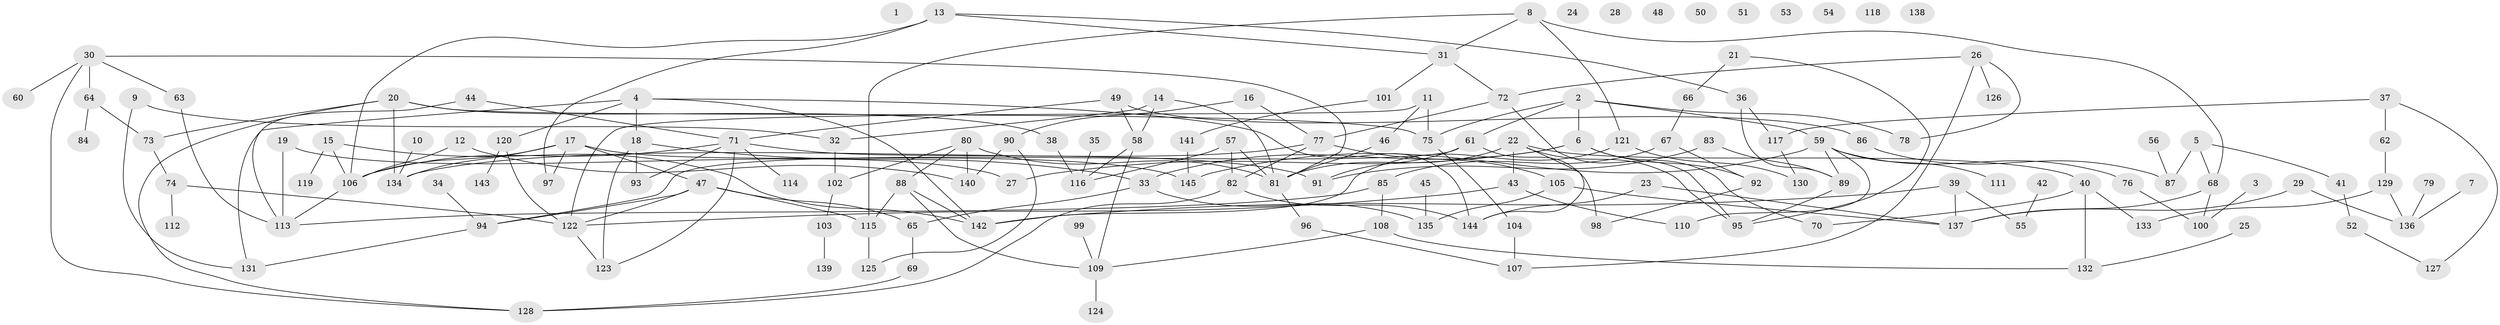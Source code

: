 // Generated by graph-tools (version 1.1) at 2025/12/03/09/25 04:12:53]
// undirected, 145 vertices, 197 edges
graph export_dot {
graph [start="1"]
  node [color=gray90,style=filled];
  1;
  2;
  3;
  4;
  5;
  6;
  7;
  8;
  9;
  10;
  11;
  12;
  13;
  14;
  15;
  16;
  17;
  18;
  19;
  20;
  21;
  22;
  23;
  24;
  25;
  26;
  27;
  28;
  29;
  30;
  31;
  32;
  33;
  34;
  35;
  36;
  37;
  38;
  39;
  40;
  41;
  42;
  43;
  44;
  45;
  46;
  47;
  48;
  49;
  50;
  51;
  52;
  53;
  54;
  55;
  56;
  57;
  58;
  59;
  60;
  61;
  62;
  63;
  64;
  65;
  66;
  67;
  68;
  69;
  70;
  71;
  72;
  73;
  74;
  75;
  76;
  77;
  78;
  79;
  80;
  81;
  82;
  83;
  84;
  85;
  86;
  87;
  88;
  89;
  90;
  91;
  92;
  93;
  94;
  95;
  96;
  97;
  98;
  99;
  100;
  101;
  102;
  103;
  104;
  105;
  106;
  107;
  108;
  109;
  110;
  111;
  112;
  113;
  114;
  115;
  116;
  117;
  118;
  119;
  120;
  121;
  122;
  123;
  124;
  125;
  126;
  127;
  128;
  129;
  130;
  131;
  132;
  133;
  134;
  135;
  136;
  137;
  138;
  139;
  140;
  141;
  142;
  143;
  144;
  145;
  2 -- 6;
  2 -- 59;
  2 -- 61;
  2 -- 75;
  2 -- 78;
  3 -- 100;
  4 -- 18;
  4 -- 120;
  4 -- 131;
  4 -- 142;
  4 -- 144;
  5 -- 41;
  5 -- 68;
  5 -- 87;
  6 -- 27;
  6 -- 33;
  6 -- 70;
  6 -- 92;
  7 -- 136;
  8 -- 31;
  8 -- 68;
  8 -- 115;
  8 -- 121;
  9 -- 32;
  9 -- 131;
  10 -- 134;
  11 -- 46;
  11 -- 75;
  11 -- 122;
  12 -- 106;
  12 -- 140;
  13 -- 31;
  13 -- 36;
  13 -- 97;
  13 -- 106;
  14 -- 32;
  14 -- 58;
  14 -- 81;
  15 -- 106;
  15 -- 119;
  15 -- 142;
  16 -- 77;
  16 -- 90;
  17 -- 47;
  17 -- 97;
  17 -- 106;
  17 -- 134;
  17 -- 145;
  18 -- 33;
  18 -- 93;
  18 -- 123;
  19 -- 27;
  19 -- 113;
  20 -- 38;
  20 -- 73;
  20 -- 75;
  20 -- 128;
  20 -- 134;
  21 -- 66;
  21 -- 95;
  22 -- 40;
  22 -- 43;
  22 -- 81;
  22 -- 95;
  22 -- 144;
  23 -- 137;
  23 -- 144;
  25 -- 132;
  26 -- 72;
  26 -- 78;
  26 -- 107;
  26 -- 126;
  29 -- 136;
  29 -- 137;
  30 -- 60;
  30 -- 63;
  30 -- 64;
  30 -- 81;
  30 -- 128;
  31 -- 72;
  31 -- 101;
  32 -- 102;
  33 -- 65;
  33 -- 135;
  34 -- 94;
  35 -- 116;
  36 -- 89;
  36 -- 117;
  37 -- 62;
  37 -- 117;
  37 -- 127;
  38 -- 116;
  39 -- 55;
  39 -- 137;
  39 -- 142;
  40 -- 70;
  40 -- 132;
  40 -- 133;
  41 -- 52;
  42 -- 55;
  43 -- 110;
  43 -- 122;
  44 -- 71;
  44 -- 113;
  45 -- 135;
  46 -- 81;
  47 -- 65;
  47 -- 94;
  47 -- 115;
  47 -- 122;
  49 -- 58;
  49 -- 71;
  49 -- 86;
  52 -- 127;
  56 -- 87;
  57 -- 81;
  57 -- 82;
  57 -- 116;
  58 -- 109;
  58 -- 116;
  59 -- 76;
  59 -- 89;
  59 -- 110;
  59 -- 111;
  59 -- 145;
  61 -- 91;
  61 -- 94;
  61 -- 98;
  62 -- 129;
  63 -- 113;
  64 -- 73;
  64 -- 84;
  65 -- 69;
  66 -- 67;
  67 -- 85;
  67 -- 92;
  68 -- 100;
  68 -- 137;
  69 -- 128;
  71 -- 91;
  71 -- 93;
  71 -- 106;
  71 -- 114;
  71 -- 123;
  72 -- 77;
  72 -- 95;
  73 -- 74;
  74 -- 112;
  74 -- 122;
  75 -- 104;
  76 -- 100;
  77 -- 82;
  77 -- 105;
  77 -- 134;
  79 -- 136;
  80 -- 81;
  80 -- 88;
  80 -- 102;
  80 -- 140;
  81 -- 96;
  82 -- 128;
  82 -- 144;
  83 -- 89;
  83 -- 91;
  85 -- 108;
  85 -- 113;
  86 -- 87;
  88 -- 109;
  88 -- 115;
  88 -- 142;
  89 -- 95;
  90 -- 125;
  90 -- 140;
  92 -- 98;
  94 -- 131;
  96 -- 107;
  99 -- 109;
  101 -- 141;
  102 -- 103;
  103 -- 139;
  104 -- 107;
  105 -- 135;
  105 -- 137;
  106 -- 113;
  108 -- 109;
  108 -- 132;
  109 -- 124;
  115 -- 125;
  117 -- 130;
  120 -- 122;
  120 -- 143;
  121 -- 130;
  121 -- 142;
  122 -- 123;
  129 -- 133;
  129 -- 136;
  141 -- 145;
}
